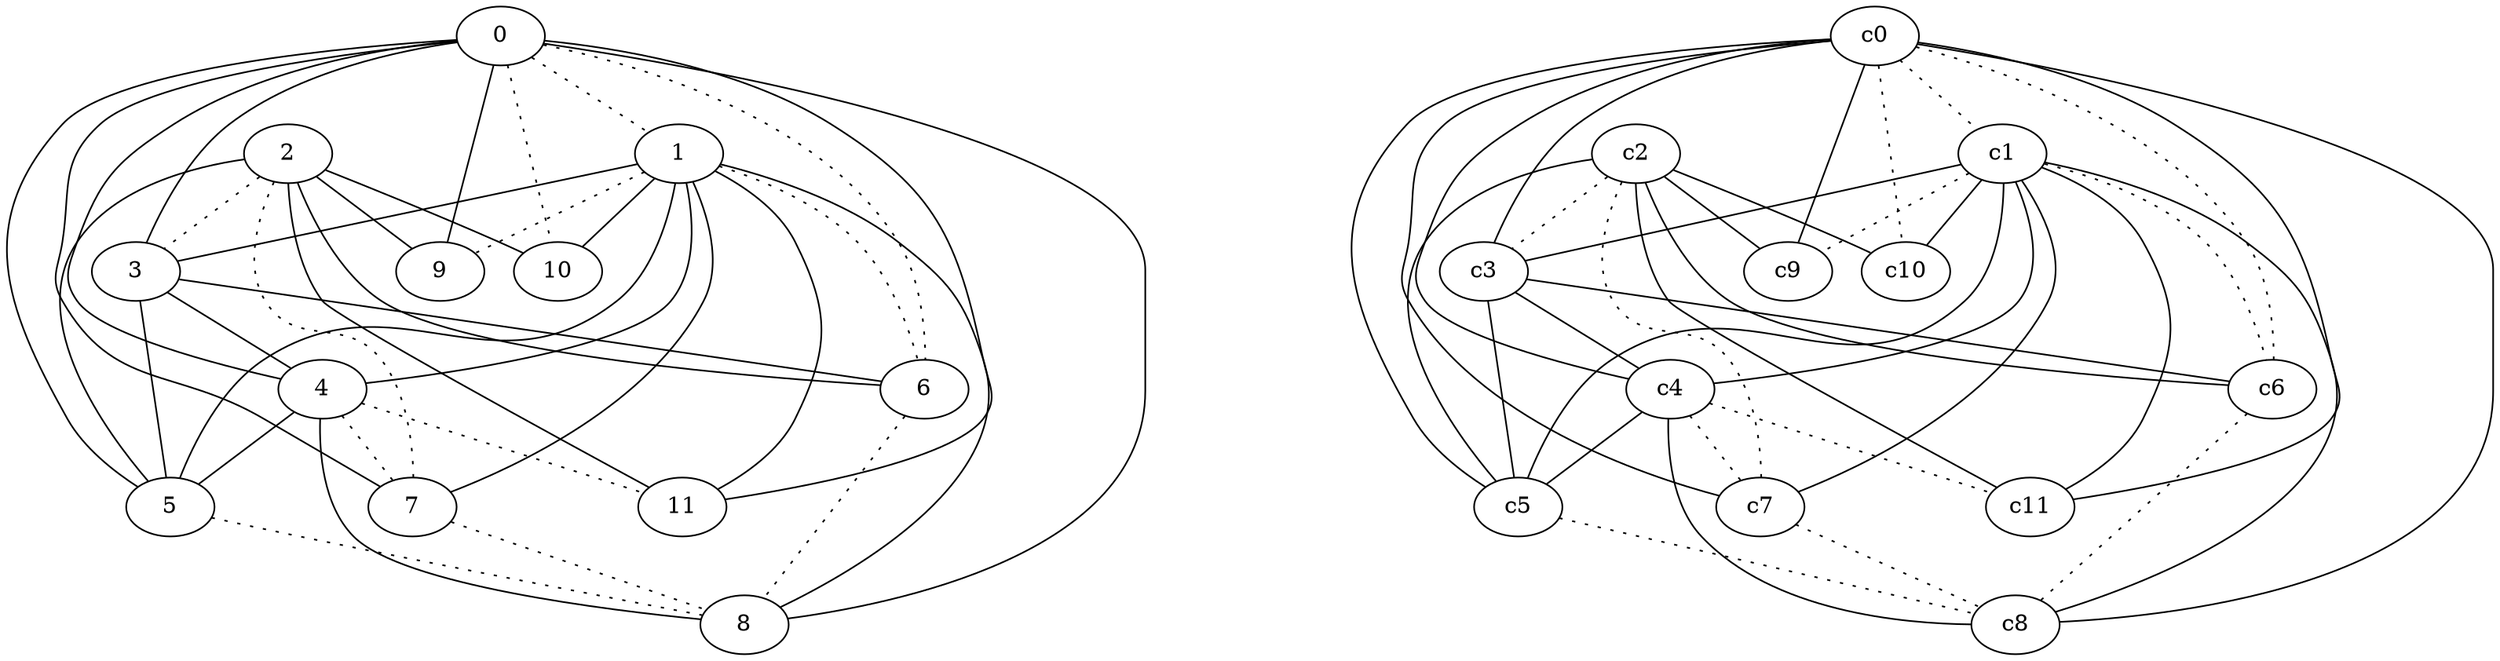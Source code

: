 graph {
a0[label=0];
a1[label=1];
a2[label=2];
a3[label=3];
a4[label=4];
a5[label=5];
a6[label=6];
a7[label=7];
a8[label=8];
a9[label=9];
a10[label=10];
a11[label=11];
a0 -- a1 [style=dotted];
a0 -- a3;
a0 -- a4;
a0 -- a5;
a0 -- a6 [style=dotted];
a0 -- a7;
a0 -- a8;
a0 -- a9;
a0 -- a10 [style=dotted];
a0 -- a11;
a1 -- a3;
a1 -- a4;
a1 -- a5;
a1 -- a6 [style=dotted];
a1 -- a7;
a1 -- a8;
a1 -- a9 [style=dotted];
a1 -- a10;
a1 -- a11;
a2 -- a3 [style=dotted];
a2 -- a5;
a2 -- a6;
a2 -- a7 [style=dotted];
a2 -- a9;
a2 -- a10;
a2 -- a11;
a3 -- a4;
a3 -- a5;
a3 -- a6;
a4 -- a5;
a4 -- a7 [style=dotted];
a4 -- a8;
a4 -- a11 [style=dotted];
a5 -- a8 [style=dotted];
a6 -- a8 [style=dotted];
a7 -- a8 [style=dotted];
c0 -- c1 [style=dotted];
c0 -- c3;
c0 -- c4;
c0 -- c5;
c0 -- c6 [style=dotted];
c0 -- c7;
c0 -- c8;
c0 -- c9;
c0 -- c10 [style=dotted];
c0 -- c11;
c1 -- c3;
c1 -- c4;
c1 -- c5;
c1 -- c6 [style=dotted];
c1 -- c7;
c1 -- c8;
c1 -- c9 [style=dotted];
c1 -- c10;
c1 -- c11;
c2 -- c3 [style=dotted];
c2 -- c5;
c2 -- c6;
c2 -- c7 [style=dotted];
c2 -- c9;
c2 -- c10;
c2 -- c11;
c3 -- c4;
c3 -- c5;
c3 -- c6;
c4 -- c5;
c4 -- c7 [style=dotted];
c4 -- c8;
c4 -- c11 [style=dotted];
c5 -- c8 [style=dotted];
c6 -- c8 [style=dotted];
c7 -- c8 [style=dotted];
}
